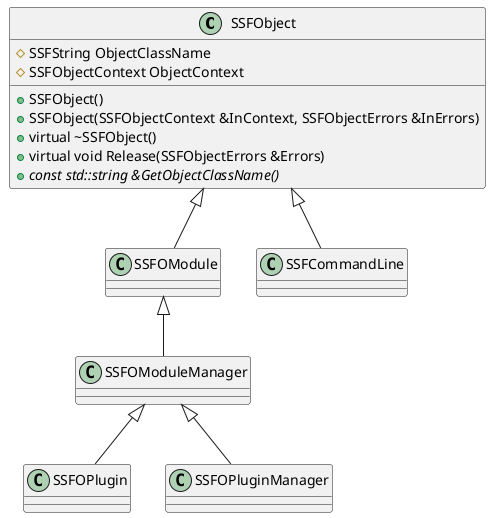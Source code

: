 ﻿@startuml SkywalkerServerFramework

class SSFObject
{
    +SSFObject()
    +SSFObject(SSFObjectContext &InContext, SSFObjectErrors &InErrors)
    +virtual ~SSFObject()

    #SSFString ObjectClassName
    #SSFObjectContext ObjectContext

    +virtual void Release(SSFObjectErrors &Errors)
    +{abstract} const std::string &GetObjectClassName()
}

class SSFOModule
{

}

class SSFOModuleManager
{

}

class SSFOPlugin
{

}

class SSFOPluginManager
{

}

class SSFCommandLine
{

}

'继承自 SSFObject
SSFObject <|-- SSFOModule
SSFObject <|-- SSFCommandLine

'继承自 SSFOModule
SSFOModule <|-- SSFOModuleManager

'继承自 SSFOModuleManager
SSFOModuleManager <|-- SSFOPlugin
SSFOModuleManager <|-- SSFOPluginManager

@enduml
